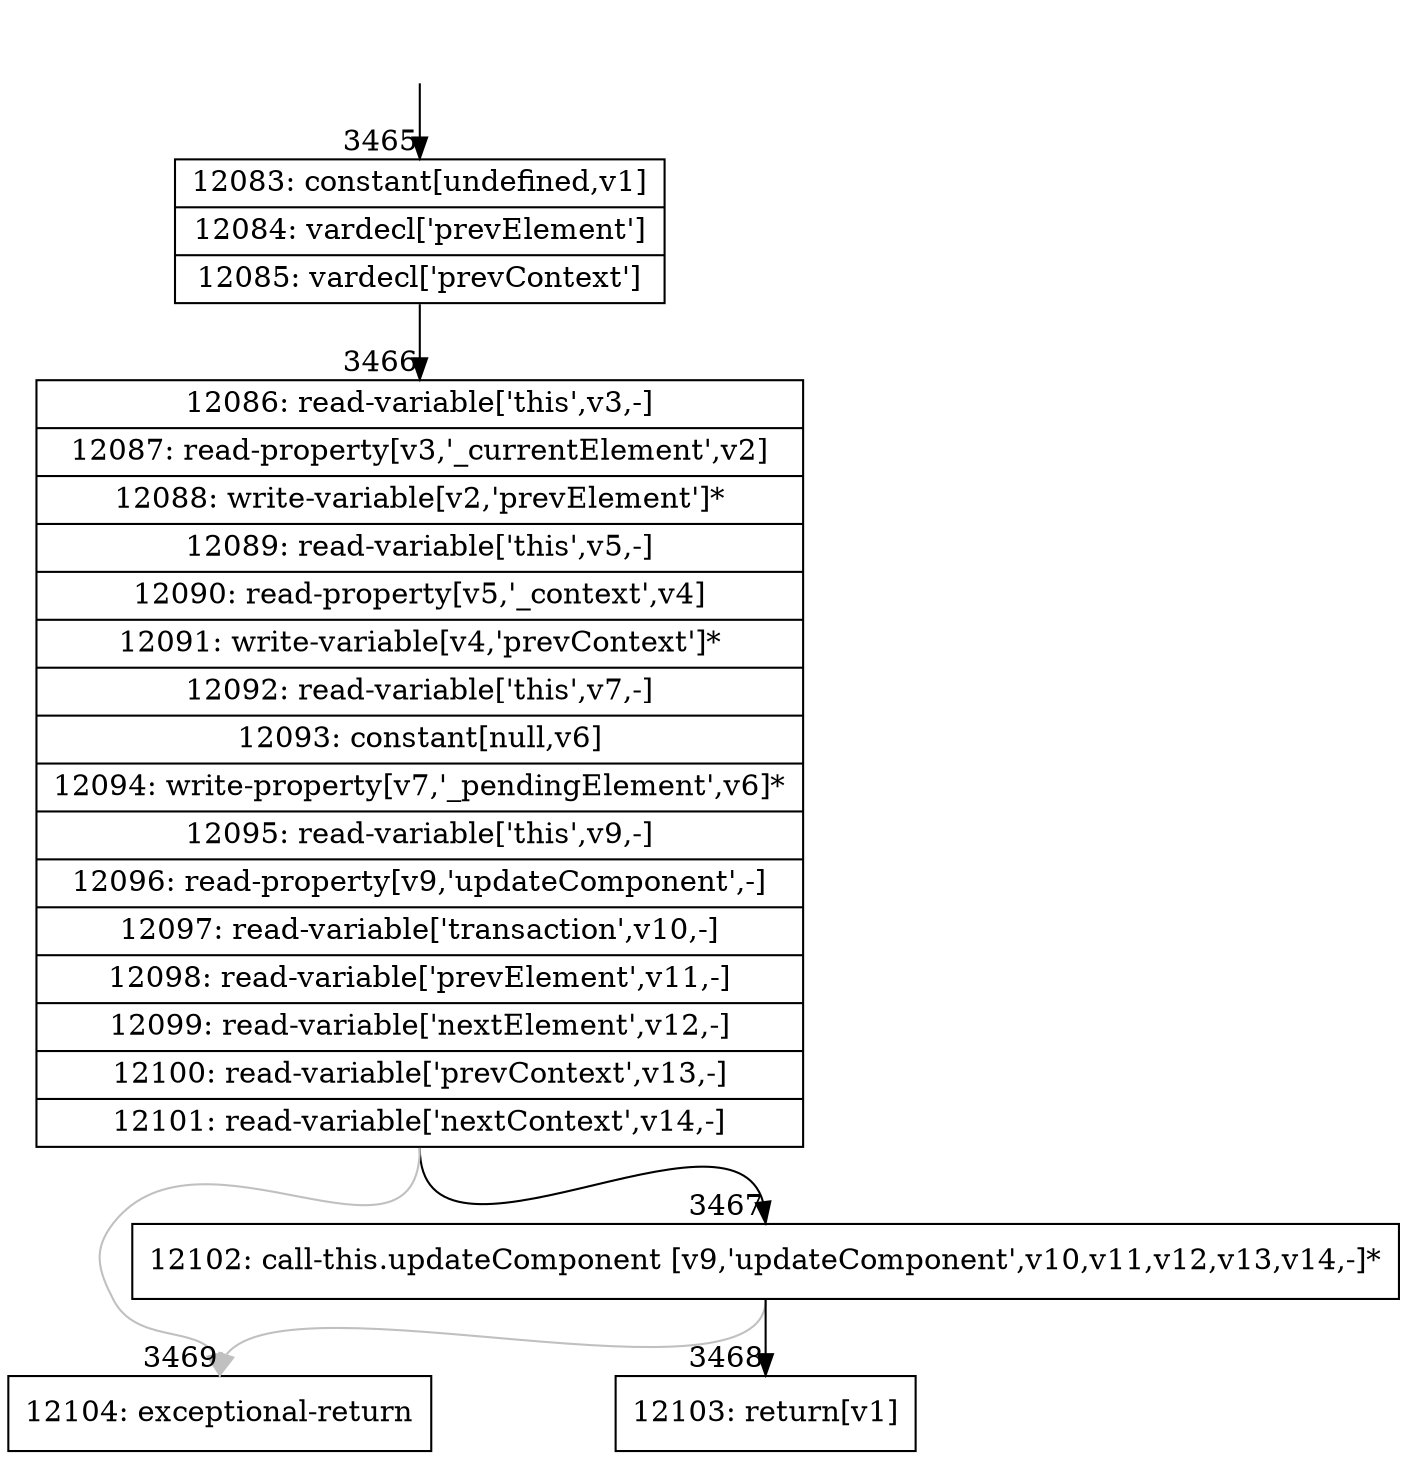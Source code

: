 digraph {
rankdir="TD"
BB_entry243[shape=none,label=""];
BB_entry243 -> BB3465 [tailport=s, headport=n, headlabel="    3465"]
BB3465 [shape=record label="{12083: constant[undefined,v1]|12084: vardecl['prevElement']|12085: vardecl['prevContext']}" ] 
BB3465 -> BB3466 [tailport=s, headport=n, headlabel="      3466"]
BB3466 [shape=record label="{12086: read-variable['this',v3,-]|12087: read-property[v3,'_currentElement',v2]|12088: write-variable[v2,'prevElement']*|12089: read-variable['this',v5,-]|12090: read-property[v5,'_context',v4]|12091: write-variable[v4,'prevContext']*|12092: read-variable['this',v7,-]|12093: constant[null,v6]|12094: write-property[v7,'_pendingElement',v6]*|12095: read-variable['this',v9,-]|12096: read-property[v9,'updateComponent',-]|12097: read-variable['transaction',v10,-]|12098: read-variable['prevElement',v11,-]|12099: read-variable['nextElement',v12,-]|12100: read-variable['prevContext',v13,-]|12101: read-variable['nextContext',v14,-]}" ] 
BB3466 -> BB3467 [tailport=s, headport=n, headlabel="      3467"]
BB3466 -> BB3469 [tailport=s, headport=n, color=gray, headlabel="      3469"]
BB3467 [shape=record label="{12102: call-this.updateComponent [v9,'updateComponent',v10,v11,v12,v13,v14,-]*}" ] 
BB3467 -> BB3468 [tailport=s, headport=n, headlabel="      3468"]
BB3467 -> BB3469 [tailport=s, headport=n, color=gray]
BB3468 [shape=record label="{12103: return[v1]}" ] 
BB3469 [shape=record label="{12104: exceptional-return}" ] 
//#$~ 6697
}

